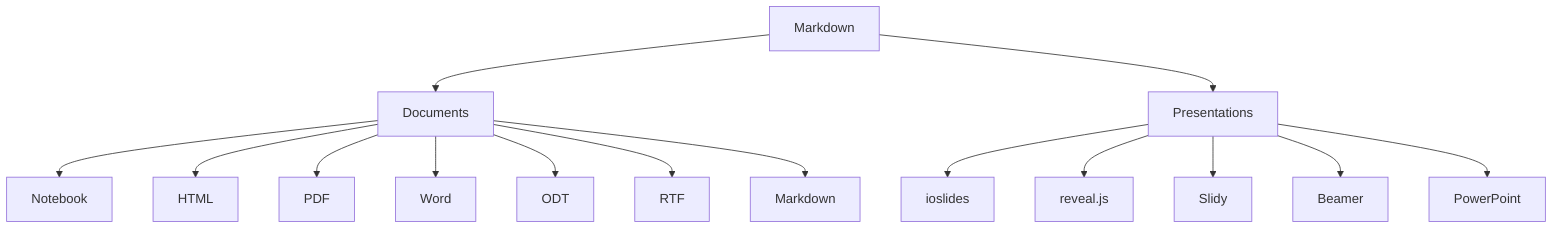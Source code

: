 graph TB
A[Markdown] --> BA[Documents]
A --> BB[Presentations]
BA --> B[Notebook]
BA --> C[HTML]
BA --> D[PDF]
BA --> E[Word]
BA --> F[ODT]
BA --> G[RTF]
BA --> H[Markdown]
BB --> I[ioslides]
BB --> J[reveal.js]
BB --> K[Slidy]
BB --> L[Beamer]
BB --> M[PowerPoint]